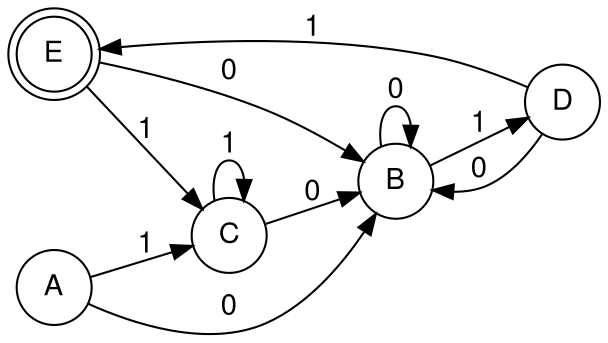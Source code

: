 digraph finite_state_machine {
fontname="Helvetica,Arial,sans-serif"
node [fontname="Helvetica,Arial,sans-serif"]
edge [fontname="Helvetica,Arial,sans-serif"]
rankdir=LR;
node [shape = doublecircle];E ;
node [shape = circle];
A -> B[label = "0"];
A -> C[label = "1"];
B -> B[label = "0"];
B -> D[label = "1"];
C -> B[label = "0"];
C -> C[label = "1"];
D -> B[label = "0"];
D -> E[label = "1"];
E -> B[label = "0"];
E -> C[label = "1"];
}